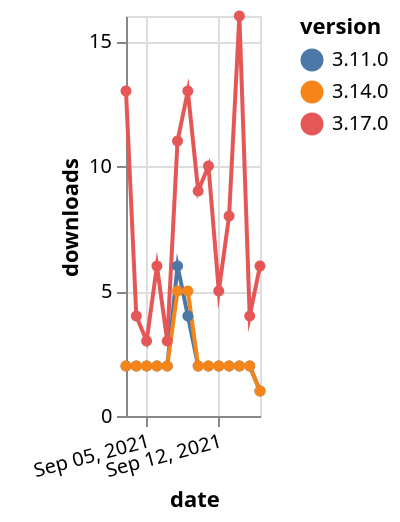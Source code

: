 {"$schema": "https://vega.github.io/schema/vega-lite/v5.json", "description": "A simple bar chart with embedded data.", "data": {"values": [{"date": "2021-09-03", "total": 8529, "delta": 13, "version": "3.17.0"}, {"date": "2021-09-04", "total": 8533, "delta": 4, "version": "3.17.0"}, {"date": "2021-09-05", "total": 8536, "delta": 3, "version": "3.17.0"}, {"date": "2021-09-06", "total": 8542, "delta": 6, "version": "3.17.0"}, {"date": "2021-09-07", "total": 8545, "delta": 3, "version": "3.17.0"}, {"date": "2021-09-08", "total": 8556, "delta": 11, "version": "3.17.0"}, {"date": "2021-09-09", "total": 8569, "delta": 13, "version": "3.17.0"}, {"date": "2021-09-10", "total": 8578, "delta": 9, "version": "3.17.0"}, {"date": "2021-09-11", "total": 8588, "delta": 10, "version": "3.17.0"}, {"date": "2021-09-12", "total": 8593, "delta": 5, "version": "3.17.0"}, {"date": "2021-09-13", "total": 8601, "delta": 8, "version": "3.17.0"}, {"date": "2021-09-14", "total": 8617, "delta": 16, "version": "3.17.0"}, {"date": "2021-09-15", "total": 8621, "delta": 4, "version": "3.17.0"}, {"date": "2021-09-16", "total": 8627, "delta": 6, "version": "3.17.0"}, {"date": "2021-09-03", "total": 4448, "delta": 2, "version": "3.11.0"}, {"date": "2021-09-04", "total": 4450, "delta": 2, "version": "3.11.0"}, {"date": "2021-09-05", "total": 4452, "delta": 2, "version": "3.11.0"}, {"date": "2021-09-06", "total": 4454, "delta": 2, "version": "3.11.0"}, {"date": "2021-09-07", "total": 4456, "delta": 2, "version": "3.11.0"}, {"date": "2021-09-08", "total": 4462, "delta": 6, "version": "3.11.0"}, {"date": "2021-09-09", "total": 4466, "delta": 4, "version": "3.11.0"}, {"date": "2021-09-10", "total": 4468, "delta": 2, "version": "3.11.0"}, {"date": "2021-09-11", "total": 4470, "delta": 2, "version": "3.11.0"}, {"date": "2021-09-12", "total": 4472, "delta": 2, "version": "3.11.0"}, {"date": "2021-09-13", "total": 4474, "delta": 2, "version": "3.11.0"}, {"date": "2021-09-14", "total": 4476, "delta": 2, "version": "3.11.0"}, {"date": "2021-09-15", "total": 4478, "delta": 2, "version": "3.11.0"}, {"date": "2021-09-16", "total": 4479, "delta": 1, "version": "3.11.0"}, {"date": "2021-09-03", "total": 4704, "delta": 2, "version": "3.14.0"}, {"date": "2021-09-04", "total": 4706, "delta": 2, "version": "3.14.0"}, {"date": "2021-09-05", "total": 4708, "delta": 2, "version": "3.14.0"}, {"date": "2021-09-06", "total": 4710, "delta": 2, "version": "3.14.0"}, {"date": "2021-09-07", "total": 4712, "delta": 2, "version": "3.14.0"}, {"date": "2021-09-08", "total": 4717, "delta": 5, "version": "3.14.0"}, {"date": "2021-09-09", "total": 4722, "delta": 5, "version": "3.14.0"}, {"date": "2021-09-10", "total": 4724, "delta": 2, "version": "3.14.0"}, {"date": "2021-09-11", "total": 4726, "delta": 2, "version": "3.14.0"}, {"date": "2021-09-12", "total": 4728, "delta": 2, "version": "3.14.0"}, {"date": "2021-09-13", "total": 4730, "delta": 2, "version": "3.14.0"}, {"date": "2021-09-14", "total": 4732, "delta": 2, "version": "3.14.0"}, {"date": "2021-09-15", "total": 4734, "delta": 2, "version": "3.14.0"}, {"date": "2021-09-16", "total": 4735, "delta": 1, "version": "3.14.0"}]}, "width": "container", "mark": {"type": "line", "point": {"filled": true}}, "encoding": {"x": {"field": "date", "type": "temporal", "timeUnit": "yearmonthdate", "title": "date", "axis": {"labelAngle": -15}}, "y": {"field": "delta", "type": "quantitative", "title": "downloads"}, "color": {"field": "version", "type": "nominal"}, "tooltip": {"field": "delta"}}}